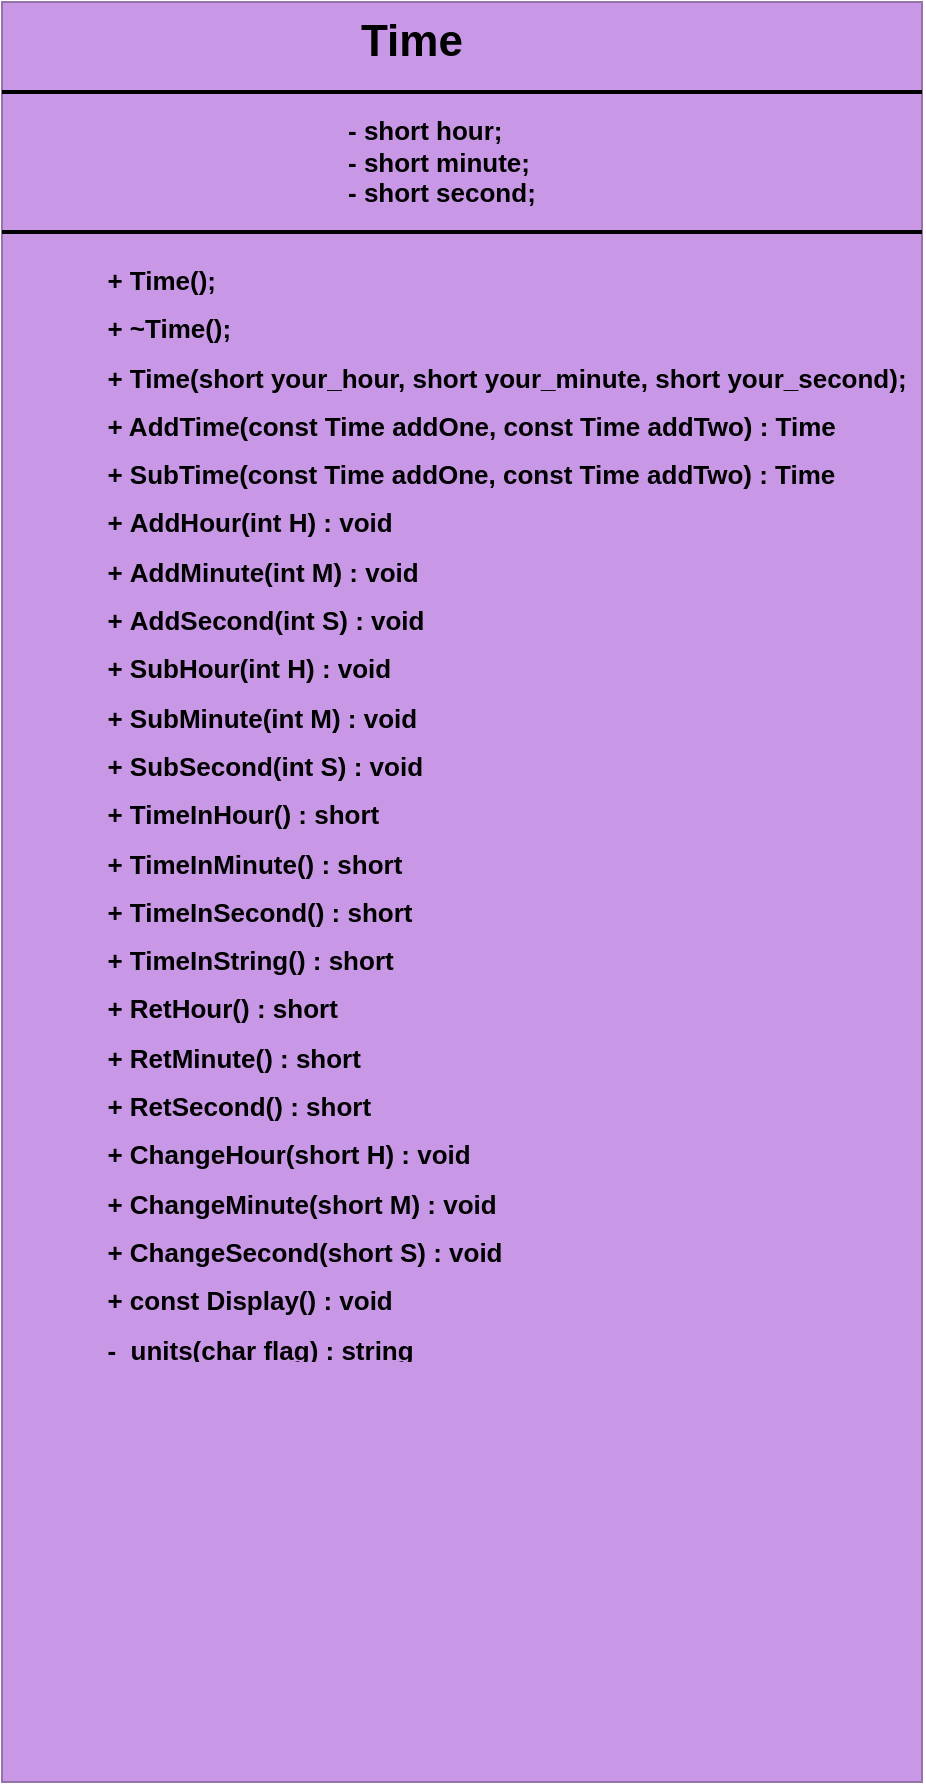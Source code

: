 <mxfile version="12.1.0" type="github" pages="1"><diagram id="TqzmwiOxkZvJAXAEQ0_9" name="Page-1"><mxGraphModel dx="854" dy="387" grid="1" gridSize="10" guides="1" tooltips="1" connect="1" arrows="1" fold="1" page="1" pageScale="1" pageWidth="827" pageHeight="1169" math="0" shadow="0"><root><mxCell id="0"/><mxCell id="1" parent="0"/><mxCell id="iHwfrYuwUL6n1PuyB4FC-1" value="" style="whiteSpace=wrap;html=1;fillColor=#C898E7;strokeColor=#9673a6;" parent="1" vertex="1"><mxGeometry x="20" y="110" width="460" height="890" as="geometry"/></mxCell><mxCell id="iHwfrYuwUL6n1PuyB4FC-3" value="" style="line;strokeWidth=2;html=1;" parent="1" vertex="1"><mxGeometry x="20" y="150" width="460" height="10" as="geometry"/></mxCell><mxCell id="iHwfrYuwUL6n1PuyB4FC-4" value="" style="line;strokeWidth=2;html=1;" parent="1" vertex="1"><mxGeometry x="20" y="220" width="460" height="10" as="geometry"/></mxCell><mxCell id="iHwfrYuwUL6n1PuyB4FC-5" value="&lt;b&gt;&lt;font style=&quot;font-size: 22px&quot;&gt;Time&lt;/font&gt;&lt;/b&gt;" style="text;html=1;strokeColor=none;fillColor=none;align=center;verticalAlign=middle;whiteSpace=wrap;rounded=0;" parent="1" vertex="1"><mxGeometry x="145" y="120" width="160" height="20" as="geometry"/></mxCell><mxCell id="iHwfrYuwUL6n1PuyB4FC-6" value="&lt;div style=&quot;text-align: justify&quot;&gt;&lt;span style=&quot;font-size: 13px&quot;&gt;&lt;b&gt;&lt;span style=&quot;white-space: pre&quot;&gt;&#9;&lt;/span&gt;- short hour;&lt;/b&gt;&lt;/span&gt;&lt;/div&gt;&lt;div style=&quot;text-align: justify&quot;&gt;&lt;span style=&quot;font-size: 13px&quot;&gt;&lt;b&gt;&lt;span style=&quot;white-space: pre&quot;&gt;&#9;&lt;/span&gt;- short minute;&lt;/b&gt;&lt;/span&gt;&lt;/div&gt;&lt;div style=&quot;text-align: justify&quot;&gt;&lt;span style=&quot;font-size: 13px&quot;&gt;&lt;b&gt;&lt;span style=&quot;white-space: pre&quot;&gt;&#9;&lt;/span&gt;- short second;&lt;/b&gt;&lt;/span&gt;&lt;/div&gt;" style="text;html=1;strokeColor=none;fillColor=none;align=center;verticalAlign=middle;whiteSpace=wrap;rounded=0;" parent="1" vertex="1"><mxGeometry x="122.5" y="150" width="205" height="80" as="geometry"/></mxCell><mxCell id="iHwfrYuwUL6n1PuyB4FC-7" value="&lt;p style=&quot;line-height: 130%&quot;&gt;&lt;/p&gt;&lt;blockquote style=&quot;margin: 0 0 0 40px ; border: none ; padding: 0px&quot;&gt;&lt;h1 style=&quot;text-align: justify ; font-size: 13px&quot;&gt;+ Time();&lt;/h1&gt;&lt;h1 style=&quot;text-align: justify ; font-size: 13px&quot;&gt;+ ~Time();&lt;/h1&gt;&lt;h1 style=&quot;text-align: justify ; font-size: 13px&quot;&gt;+ Time(short your_hour, short your_minute, short your_second);&lt;/h1&gt;&lt;h1 style=&quot;text-align: justify ; font-size: 13px&quot;&gt;+ AddTime(const Time addOne, const Time addTwo) : Time&amp;nbsp;&lt;/h1&gt;&lt;h1 style=&quot;text-align: justify ; font-size: 13px&quot;&gt;+&amp;nbsp;SubTime(const Time addOne, const Time addTwo) : Time&amp;nbsp;&lt;/h1&gt;&lt;h1 style=&quot;text-align: justify ; font-size: 13px&quot;&gt;+&amp;nbsp;AddHour(int H)&amp;nbsp;: void&amp;nbsp;&lt;/h1&gt;&lt;h1 style=&quot;text-align: justify ; font-size: 13px&quot;&gt;+&amp;nbsp;AddMinute(int M)&amp;nbsp;: void&amp;nbsp;&lt;/h1&gt;&lt;h1 style=&quot;text-align: justify ; font-size: 13px&quot;&gt;+&amp;nbsp;AddSecond(int S)&amp;nbsp;: void&amp;nbsp;&lt;/h1&gt;&lt;h1 style=&quot;text-align: justify ; font-size: 13px&quot;&gt;+&amp;nbsp;SubHour(int H)&amp;nbsp;: void&amp;nbsp;&lt;/h1&gt;&lt;h1 style=&quot;text-align: justify ; font-size: 13px&quot;&gt;+&amp;nbsp;SubMinute(int M)&amp;nbsp;: void&amp;nbsp;&lt;/h1&gt;&lt;h1 style=&quot;text-align: justify ; font-size: 13px&quot;&gt;+&amp;nbsp;SubSecond(int S)&amp;nbsp;: void&amp;nbsp;&lt;/h1&gt;&lt;h1 style=&quot;text-align: justify ; font-size: 13px&quot;&gt;+&amp;nbsp;TimeInHour()&amp;nbsp;: short&lt;/h1&gt;&lt;h1 style=&quot;text-align: justify ; font-size: 13px&quot;&gt;+&amp;nbsp;TimeInMinute()&amp;nbsp;: short&lt;/h1&gt;&lt;h1 style=&quot;text-align: justify ; font-size: 13px&quot;&gt;+&amp;nbsp;TimeInSecond()&amp;nbsp;: short&lt;/h1&gt;&lt;h1 style=&quot;text-align: justify ; font-size: 13px&quot;&gt;+&amp;nbsp;TimeInString()&amp;nbsp;: short&lt;/h1&gt;&lt;h1 style=&quot;text-align: justify ; font-size: 13px&quot;&gt;+&amp;nbsp;RetHour()&amp;nbsp;: short&lt;/h1&gt;&lt;h1 style=&quot;text-align: justify ; font-size: 13px&quot;&gt;+&amp;nbsp;RetMinute()&amp;nbsp;: short&lt;/h1&gt;&lt;h1 style=&quot;text-align: justify ; font-size: 13px&quot;&gt;+&amp;nbsp;RetSecond() : short&lt;/h1&gt;&lt;h1 style=&quot;text-align: justify ; font-size: 13px&quot;&gt;+&amp;nbsp;ChangeHour(short H)&amp;nbsp;: void&amp;nbsp;&lt;/h1&gt;&lt;h1 style=&quot;text-align: justify ; font-size: 13px&quot;&gt;+&amp;nbsp;ChangeMinute(short M)&amp;nbsp;: void&amp;nbsp;&lt;/h1&gt;&lt;h1 style=&quot;text-align: justify ; font-size: 13px&quot;&gt;+&amp;nbsp;ChangeSecond(short S)&amp;nbsp;: void&amp;nbsp;&lt;/h1&gt;&lt;h1 style=&quot;text-align: justify ; font-size: 13px&quot;&gt;+&amp;nbsp;const Display() : void&lt;/h1&gt;&lt;h1 style=&quot;text-align: justify ; font-size: 13px&quot;&gt;-&amp;nbsp;&amp;nbsp;units(char flag) : string&lt;/h1&gt;&lt;h1 style=&quot;text-align: justify ; font-size: 13px&quot;&gt;&amp;nbsp;&lt;/h1&gt;&lt;h1 style=&quot;text-align: justify ; font-size: 13px&quot;&gt;&amp;nbsp;&lt;/h1&gt;&lt;/blockquote&gt;&lt;p&gt;&lt;/p&gt;" style="text;html=1;strokeColor=none;fillColor=none;spacing=5;spacingTop=-20;whiteSpace=wrap;overflow=hidden;rounded=0;align=center;" parent="1" vertex="1"><mxGeometry x="25" y="240" width="455" height="550" as="geometry"/></mxCell></root></mxGraphModel></diagram></mxfile>